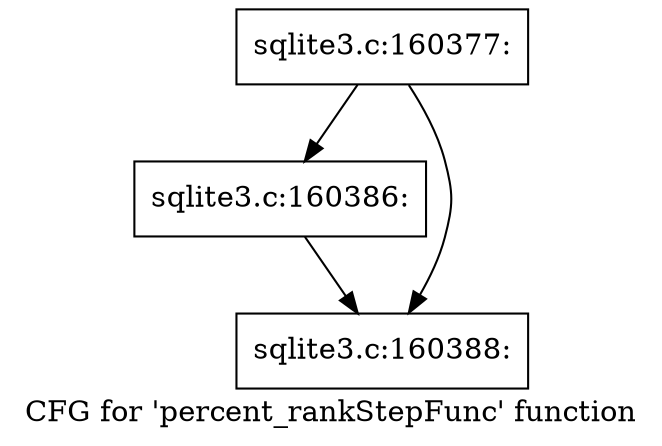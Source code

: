 digraph "CFG for 'percent_rankStepFunc' function" {
	label="CFG for 'percent_rankStepFunc' function";

	Node0x55c0fa6e1220 [shape=record,label="{sqlite3.c:160377:}"];
	Node0x55c0fa6e1220 -> Node0x55c0fa6e3560;
	Node0x55c0fa6e1220 -> Node0x55c0fa6e35b0;
	Node0x55c0fa6e3560 [shape=record,label="{sqlite3.c:160386:}"];
	Node0x55c0fa6e3560 -> Node0x55c0fa6e35b0;
	Node0x55c0fa6e35b0 [shape=record,label="{sqlite3.c:160388:}"];
}

